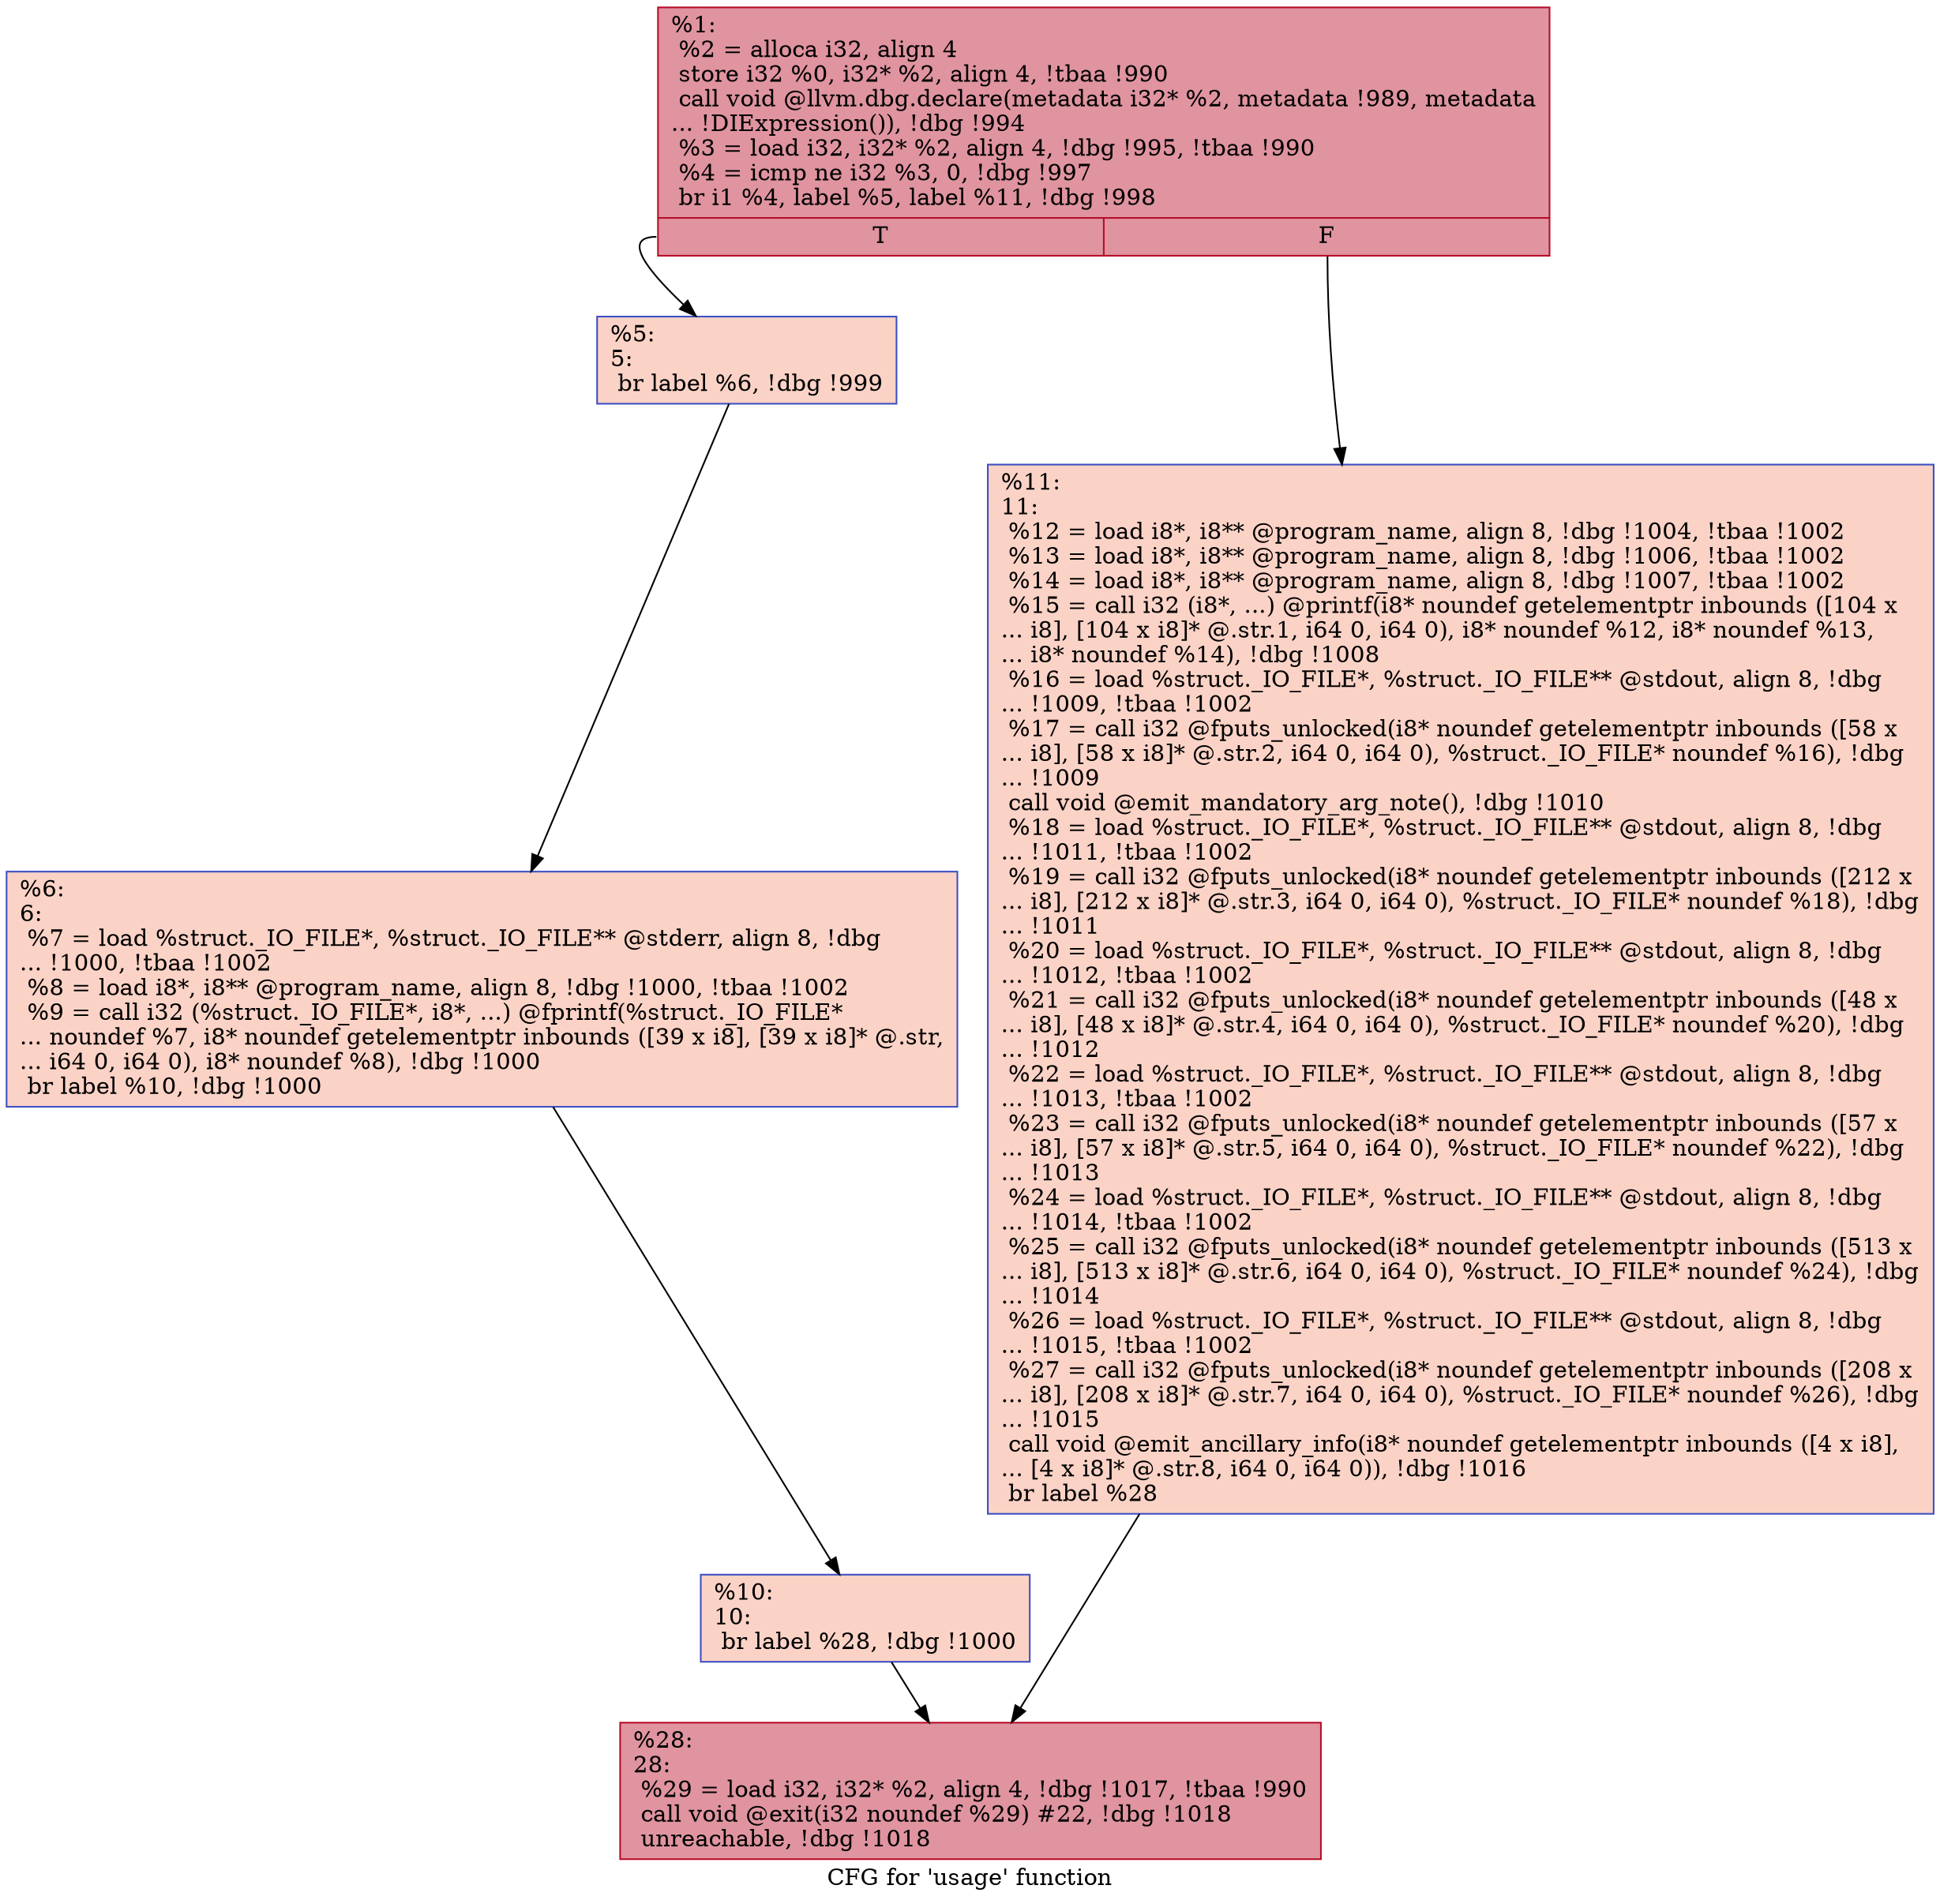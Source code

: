 digraph "CFG for 'usage' function" {
	label="CFG for 'usage' function";

	Node0xaf3180 [shape=record,color="#b70d28ff", style=filled, fillcolor="#b70d2870",label="{%1:\l  %2 = alloca i32, align 4\l  store i32 %0, i32* %2, align 4, !tbaa !990\l  call void @llvm.dbg.declare(metadata i32* %2, metadata !989, metadata\l... !DIExpression()), !dbg !994\l  %3 = load i32, i32* %2, align 4, !dbg !995, !tbaa !990\l  %4 = icmp ne i32 %3, 0, !dbg !997\l  br i1 %4, label %5, label %11, !dbg !998\l|{<s0>T|<s1>F}}"];
	Node0xaf3180:s0 -> Node0xb2d630;
	Node0xaf3180:s1 -> Node0xb2d720;
	Node0xb2d630 [shape=record,color="#3d50c3ff", style=filled, fillcolor="#f59c7d70",label="{%5:\l5:                                                \l  br label %6, !dbg !999\l}"];
	Node0xb2d630 -> Node0xb2d680;
	Node0xb2d680 [shape=record,color="#3d50c3ff", style=filled, fillcolor="#f59c7d70",label="{%6:\l6:                                                \l  %7 = load %struct._IO_FILE*, %struct._IO_FILE** @stderr, align 8, !dbg\l... !1000, !tbaa !1002\l  %8 = load i8*, i8** @program_name, align 8, !dbg !1000, !tbaa !1002\l  %9 = call i32 (%struct._IO_FILE*, i8*, ...) @fprintf(%struct._IO_FILE*\l... noundef %7, i8* noundef getelementptr inbounds ([39 x i8], [39 x i8]* @.str,\l... i64 0, i64 0), i8* noundef %8), !dbg !1000\l  br label %10, !dbg !1000\l}"];
	Node0xb2d680 -> Node0xb2d6d0;
	Node0xb2d6d0 [shape=record,color="#3d50c3ff", style=filled, fillcolor="#f59c7d70",label="{%10:\l10:                                               \l  br label %28, !dbg !1000\l}"];
	Node0xb2d6d0 -> Node0xb2d770;
	Node0xb2d720 [shape=record,color="#3d50c3ff", style=filled, fillcolor="#f59c7d70",label="{%11:\l11:                                               \l  %12 = load i8*, i8** @program_name, align 8, !dbg !1004, !tbaa !1002\l  %13 = load i8*, i8** @program_name, align 8, !dbg !1006, !tbaa !1002\l  %14 = load i8*, i8** @program_name, align 8, !dbg !1007, !tbaa !1002\l  %15 = call i32 (i8*, ...) @printf(i8* noundef getelementptr inbounds ([104 x\l... i8], [104 x i8]* @.str.1, i64 0, i64 0), i8* noundef %12, i8* noundef %13,\l... i8* noundef %14), !dbg !1008\l  %16 = load %struct._IO_FILE*, %struct._IO_FILE** @stdout, align 8, !dbg\l... !1009, !tbaa !1002\l  %17 = call i32 @fputs_unlocked(i8* noundef getelementptr inbounds ([58 x\l... i8], [58 x i8]* @.str.2, i64 0, i64 0), %struct._IO_FILE* noundef %16), !dbg\l... !1009\l  call void @emit_mandatory_arg_note(), !dbg !1010\l  %18 = load %struct._IO_FILE*, %struct._IO_FILE** @stdout, align 8, !dbg\l... !1011, !tbaa !1002\l  %19 = call i32 @fputs_unlocked(i8* noundef getelementptr inbounds ([212 x\l... i8], [212 x i8]* @.str.3, i64 0, i64 0), %struct._IO_FILE* noundef %18), !dbg\l... !1011\l  %20 = load %struct._IO_FILE*, %struct._IO_FILE** @stdout, align 8, !dbg\l... !1012, !tbaa !1002\l  %21 = call i32 @fputs_unlocked(i8* noundef getelementptr inbounds ([48 x\l... i8], [48 x i8]* @.str.4, i64 0, i64 0), %struct._IO_FILE* noundef %20), !dbg\l... !1012\l  %22 = load %struct._IO_FILE*, %struct._IO_FILE** @stdout, align 8, !dbg\l... !1013, !tbaa !1002\l  %23 = call i32 @fputs_unlocked(i8* noundef getelementptr inbounds ([57 x\l... i8], [57 x i8]* @.str.5, i64 0, i64 0), %struct._IO_FILE* noundef %22), !dbg\l... !1013\l  %24 = load %struct._IO_FILE*, %struct._IO_FILE** @stdout, align 8, !dbg\l... !1014, !tbaa !1002\l  %25 = call i32 @fputs_unlocked(i8* noundef getelementptr inbounds ([513 x\l... i8], [513 x i8]* @.str.6, i64 0, i64 0), %struct._IO_FILE* noundef %24), !dbg\l... !1014\l  %26 = load %struct._IO_FILE*, %struct._IO_FILE** @stdout, align 8, !dbg\l... !1015, !tbaa !1002\l  %27 = call i32 @fputs_unlocked(i8* noundef getelementptr inbounds ([208 x\l... i8], [208 x i8]* @.str.7, i64 0, i64 0), %struct._IO_FILE* noundef %26), !dbg\l... !1015\l  call void @emit_ancillary_info(i8* noundef getelementptr inbounds ([4 x i8],\l... [4 x i8]* @.str.8, i64 0, i64 0)), !dbg !1016\l  br label %28\l}"];
	Node0xb2d720 -> Node0xb2d770;
	Node0xb2d770 [shape=record,color="#b70d28ff", style=filled, fillcolor="#b70d2870",label="{%28:\l28:                                               \l  %29 = load i32, i32* %2, align 4, !dbg !1017, !tbaa !990\l  call void @exit(i32 noundef %29) #22, !dbg !1018\l  unreachable, !dbg !1018\l}"];
}
